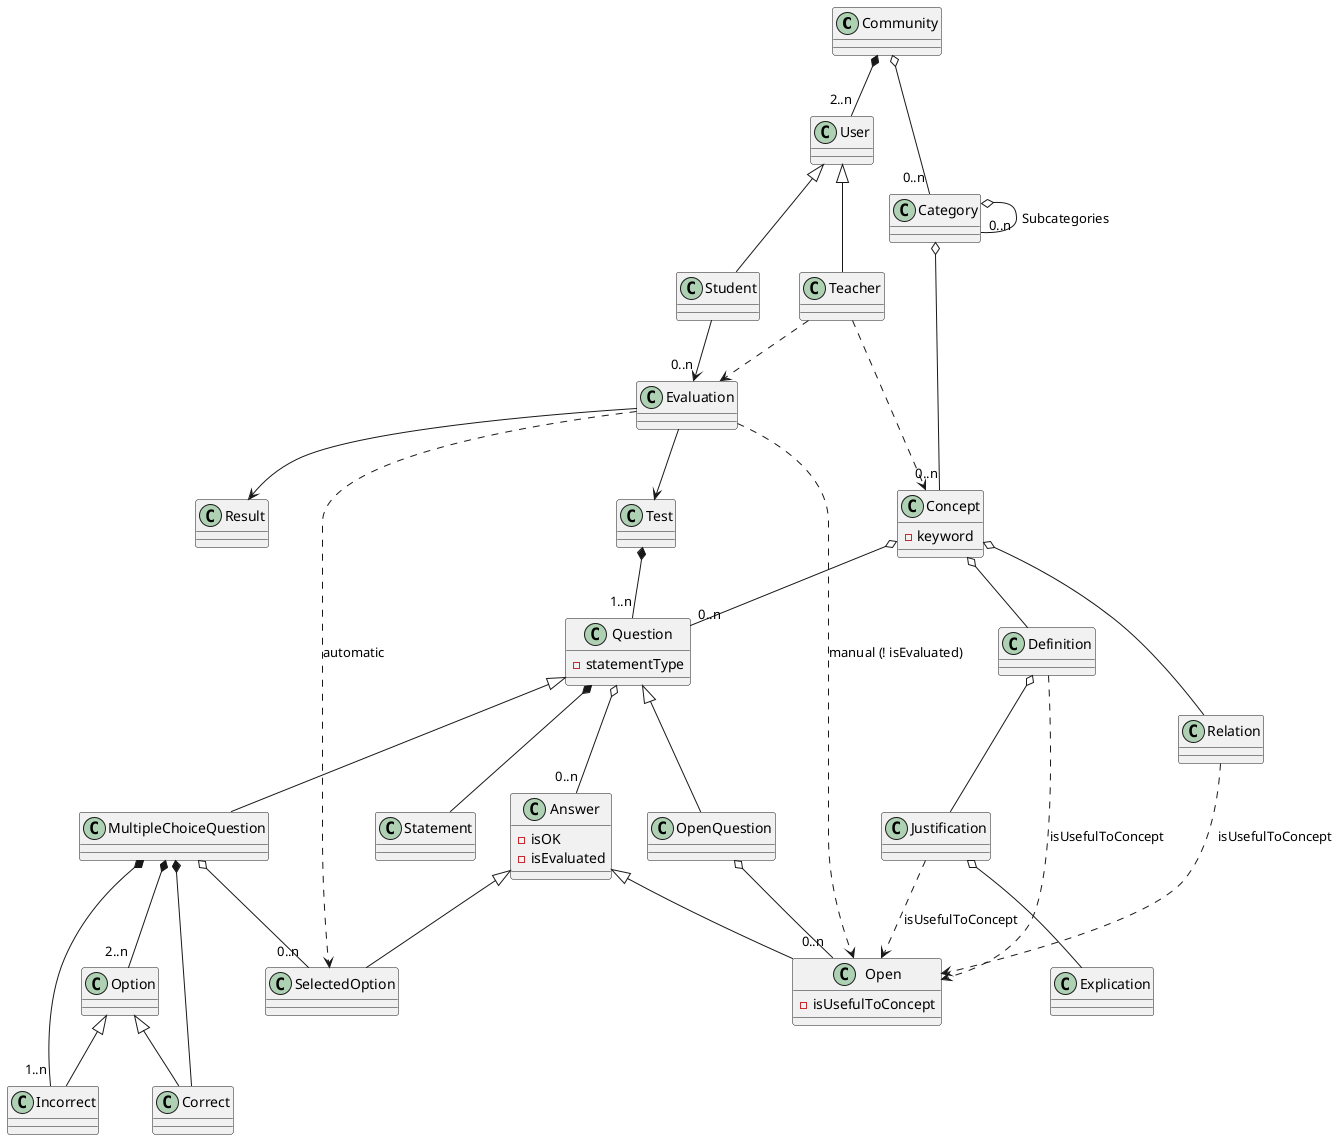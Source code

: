 @startuml OpoTestDomain

class Community

class User

class Teacher

class Student

class Evaluation

class Result

class Category 

class Test 

class Concept {
    - keyword
}

class Question {
    - statementType
}

class Statement

class Answer {
    - isOK
    - isEvaluated
}

class MultipleChoiceQuestion

class OpenQuestion

class Option

class Correct

Class Incorrect

class Open {
    - isUsefulToConcept
}

Class SelectedOption


Community *--"2..n" User
Community o--"0..n" Category

Category o--"0..n" Category : Subcategories

User <|-- Teacher
User <|-- Student

Teacher ..> Concept
Category o--"0..n" Concept
'Concept --o Category
Concept o--"0..n" Question
'Question --o Concept
Concept o-- Definition
Definition o-- Justification
Justification o-- Explication
Concept o-- Relation

Student -->"0..n" Evaluation
Evaluation --> Test
Evaluation --> Result

Teacher ..> Evaluation
Definition ..> Open :isUsefulToConcept
Justification ..> Open :isUsefulToConcept
Relation ..> Open :isUsefulToConcept

Evaluation ..> Open : manual (! isEvaluated)
Evaluation ..> SelectedOption : automatic

Test *--"1..n" Question
Question <|-- MultipleChoiceQuestion
Question <|-- OpenQuestion
Question *--   Statement
MultipleChoiceQuestion *--"2..n" Option
Option <|-- Incorrect
Option <|-- Correct
MultipleChoiceQuestion *-- Correct
MultipleChoiceQuestion *--"1..n" Incorrect
MultipleChoiceQuestion o--"0..n" SelectedOption
OpenQuestion o--"0..n" Open
Question o--"0..n" Answer
Answer <|-- Open
Answer <|-- SelectedOption


@enduml




